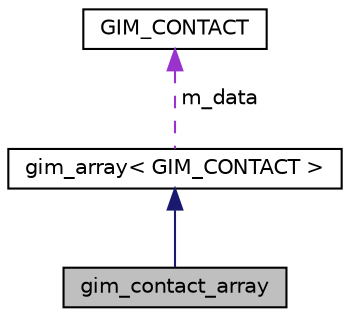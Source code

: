 digraph "gim_contact_array"
{
  edge [fontname="Helvetica",fontsize="10",labelfontname="Helvetica",labelfontsize="10"];
  node [fontname="Helvetica",fontsize="10",shape=record];
  Node1 [label="gim_contact_array",height=0.2,width=0.4,color="black", fillcolor="grey75", style="filled", fontcolor="black"];
  Node2 -> Node1 [dir="back",color="midnightblue",fontsize="10",style="solid"];
  Node2 [label="gim_array\< GIM_CONTACT \>",height=0.2,width=0.4,color="black", fillcolor="white", style="filled",URL="$classgim__array.html"];
  Node3 -> Node2 [dir="back",color="darkorchid3",fontsize="10",style="dashed",label=" m_data" ];
  Node3 [label="GIM_CONTACT",height=0.2,width=0.4,color="black", fillcolor="white", style="filled",URL="$class_g_i_m___c_o_n_t_a_c_t.html"];
}
